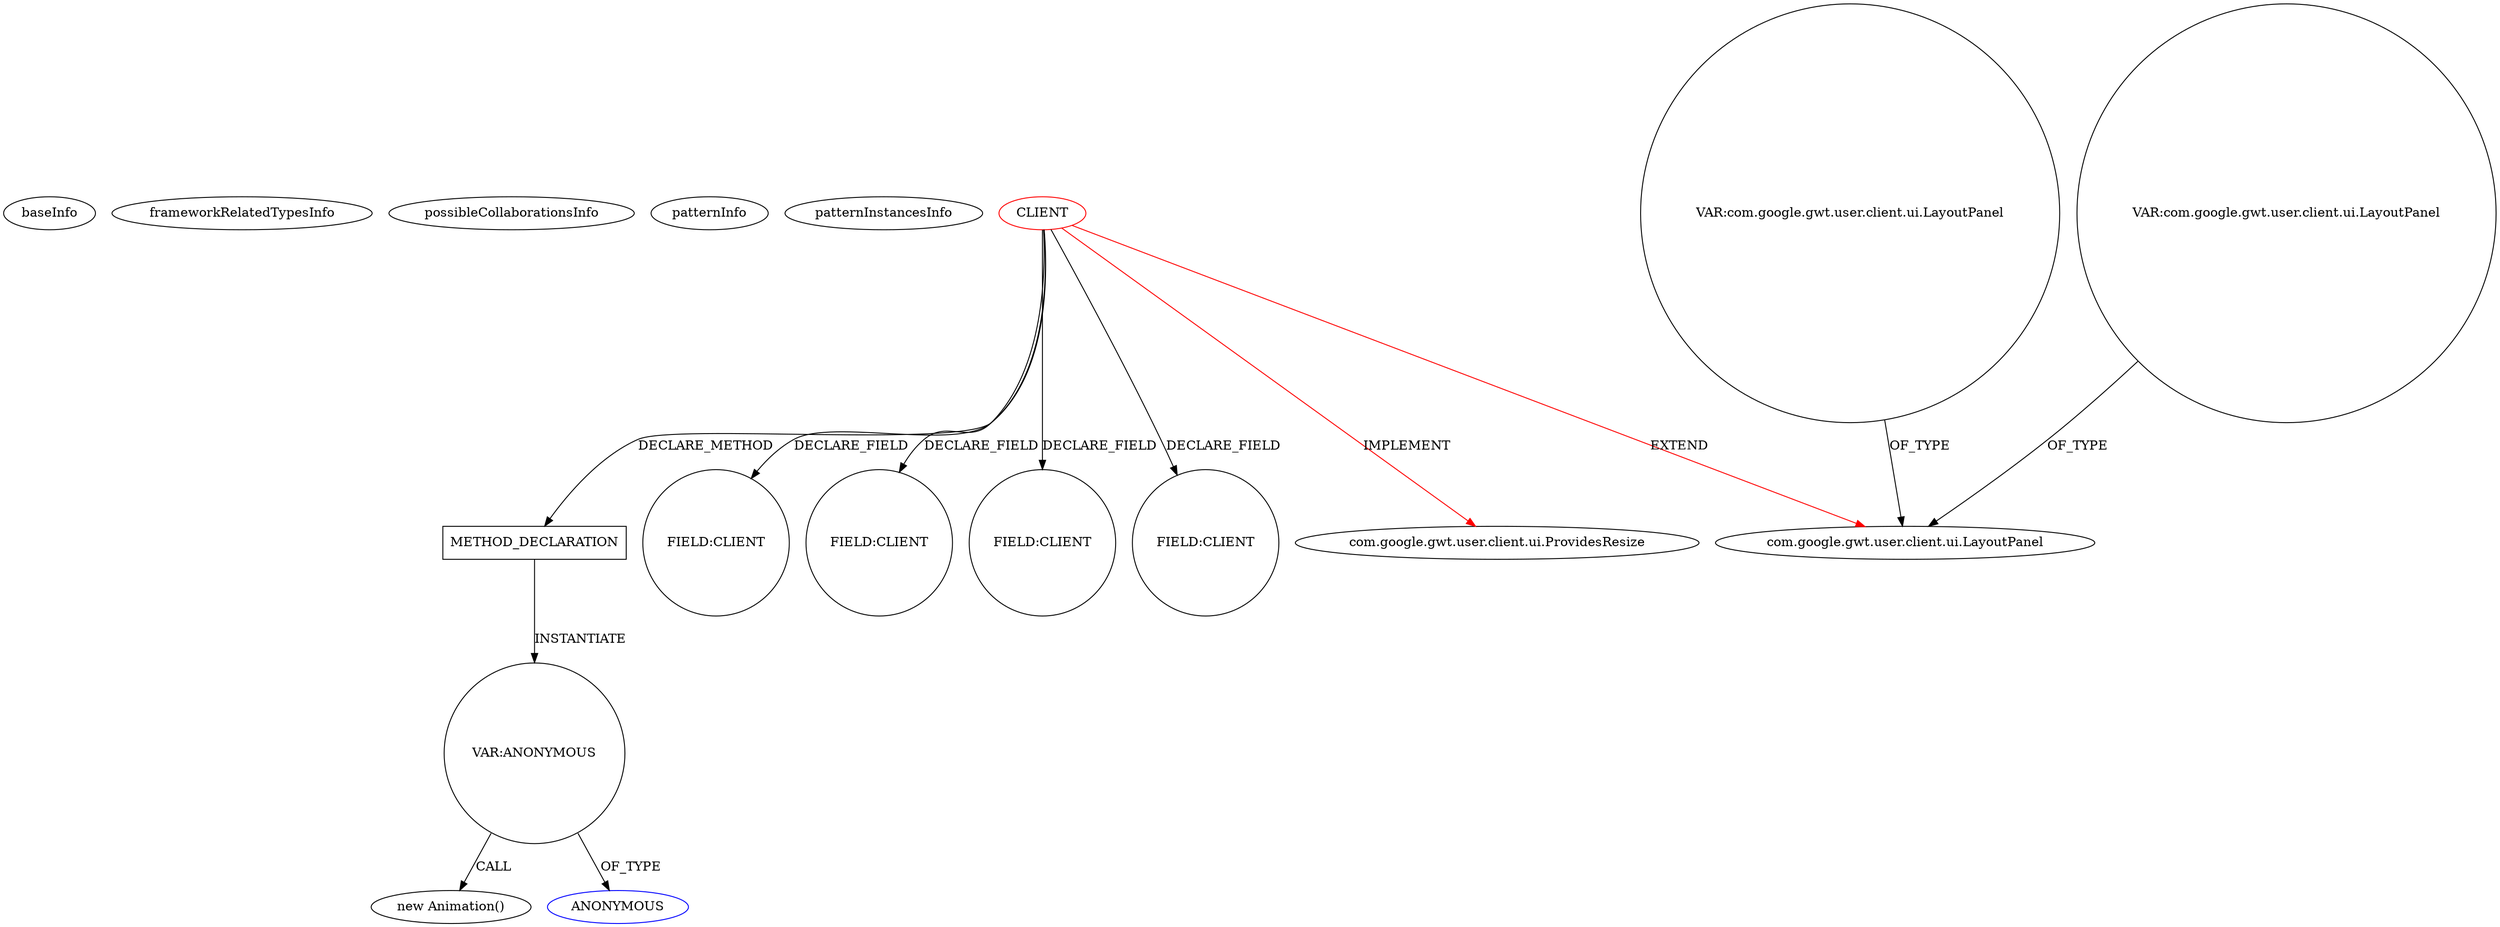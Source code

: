 digraph {
baseInfo[graphId=1279,category="pattern",isAnonymous=false,possibleRelation=false]
frameworkRelatedTypesInfo[0="com.google.gwt.user.client.ui.ProvidesResize",1="com.google.gwt.user.client.ui.LayoutPanel"]
possibleCollaborationsInfo[]
patternInfo[frequency=2.0,patternRootClient=0]
patternInstancesInfo[0="lambourg-WebGallery~/lambourg-WebGallery/WebGallery-master/client/src/com/lambourg/webgallery/client/folderview/FolderView.java~FolderView~3530",1="lambourg-WebGallery~/lambourg-WebGallery/WebGallery-master/client/src/com/lambourg/webgallery/client/pictureview/PictureView.java~PictureView~3541"]
182[label="new Animation()",vertexType="CONSTRUCTOR_CALL",isFrameworkType=false]
183[label="VAR:ANONYMOUS",vertexType="VARIABLE_EXPRESION",isFrameworkType=false,shape=circle]
184[label="ANONYMOUS",vertexType="REFERENCE_ANONYMOUS_DECLARATION",isFrameworkType=false,color=blue]
163[label="METHOD_DECLARATION",vertexType="CLIENT_METHOD_DECLARATION",isFrameworkType=false,shape=box]
0[label="CLIENT",vertexType="ROOT_CLIENT_CLASS_DECLARATION",isFrameworkType=false,color=red]
33[label="FIELD:CLIENT",vertexType="FIELD_DECLARATION",isFrameworkType=false,shape=circle]
24[label="FIELD:CLIENT",vertexType="FIELD_DECLARATION",isFrameworkType=false,shape=circle]
10[label="FIELD:CLIENT",vertexType="FIELD_DECLARATION",isFrameworkType=false,shape=circle]
39[label="FIELD:CLIENT",vertexType="FIELD_DECLARATION",isFrameworkType=false,shape=circle]
3[label="com.google.gwt.user.client.ui.ProvidesResize",vertexType="FRAMEWORK_INTERFACE_TYPE",isFrameworkType=false]
1[label="com.google.gwt.user.client.ui.LayoutPanel",vertexType="FRAMEWORK_CLASS_TYPE",isFrameworkType=false]
318[label="VAR:com.google.gwt.user.client.ui.LayoutPanel",vertexType="VARIABLE_EXPRESION",isFrameworkType=false,shape=circle]
205[label="VAR:com.google.gwt.user.client.ui.LayoutPanel",vertexType="VARIABLE_EXPRESION",isFrameworkType=false,shape=circle]
183->184[label="OF_TYPE"]
0->39[label="DECLARE_FIELD"]
183->182[label="CALL"]
0->3[label="IMPLEMENT",color=red]
0->163[label="DECLARE_METHOD"]
0->1[label="EXTEND",color=red]
0->10[label="DECLARE_FIELD"]
0->33[label="DECLARE_FIELD"]
205->1[label="OF_TYPE"]
318->1[label="OF_TYPE"]
0->24[label="DECLARE_FIELD"]
163->183[label="INSTANTIATE"]
}
